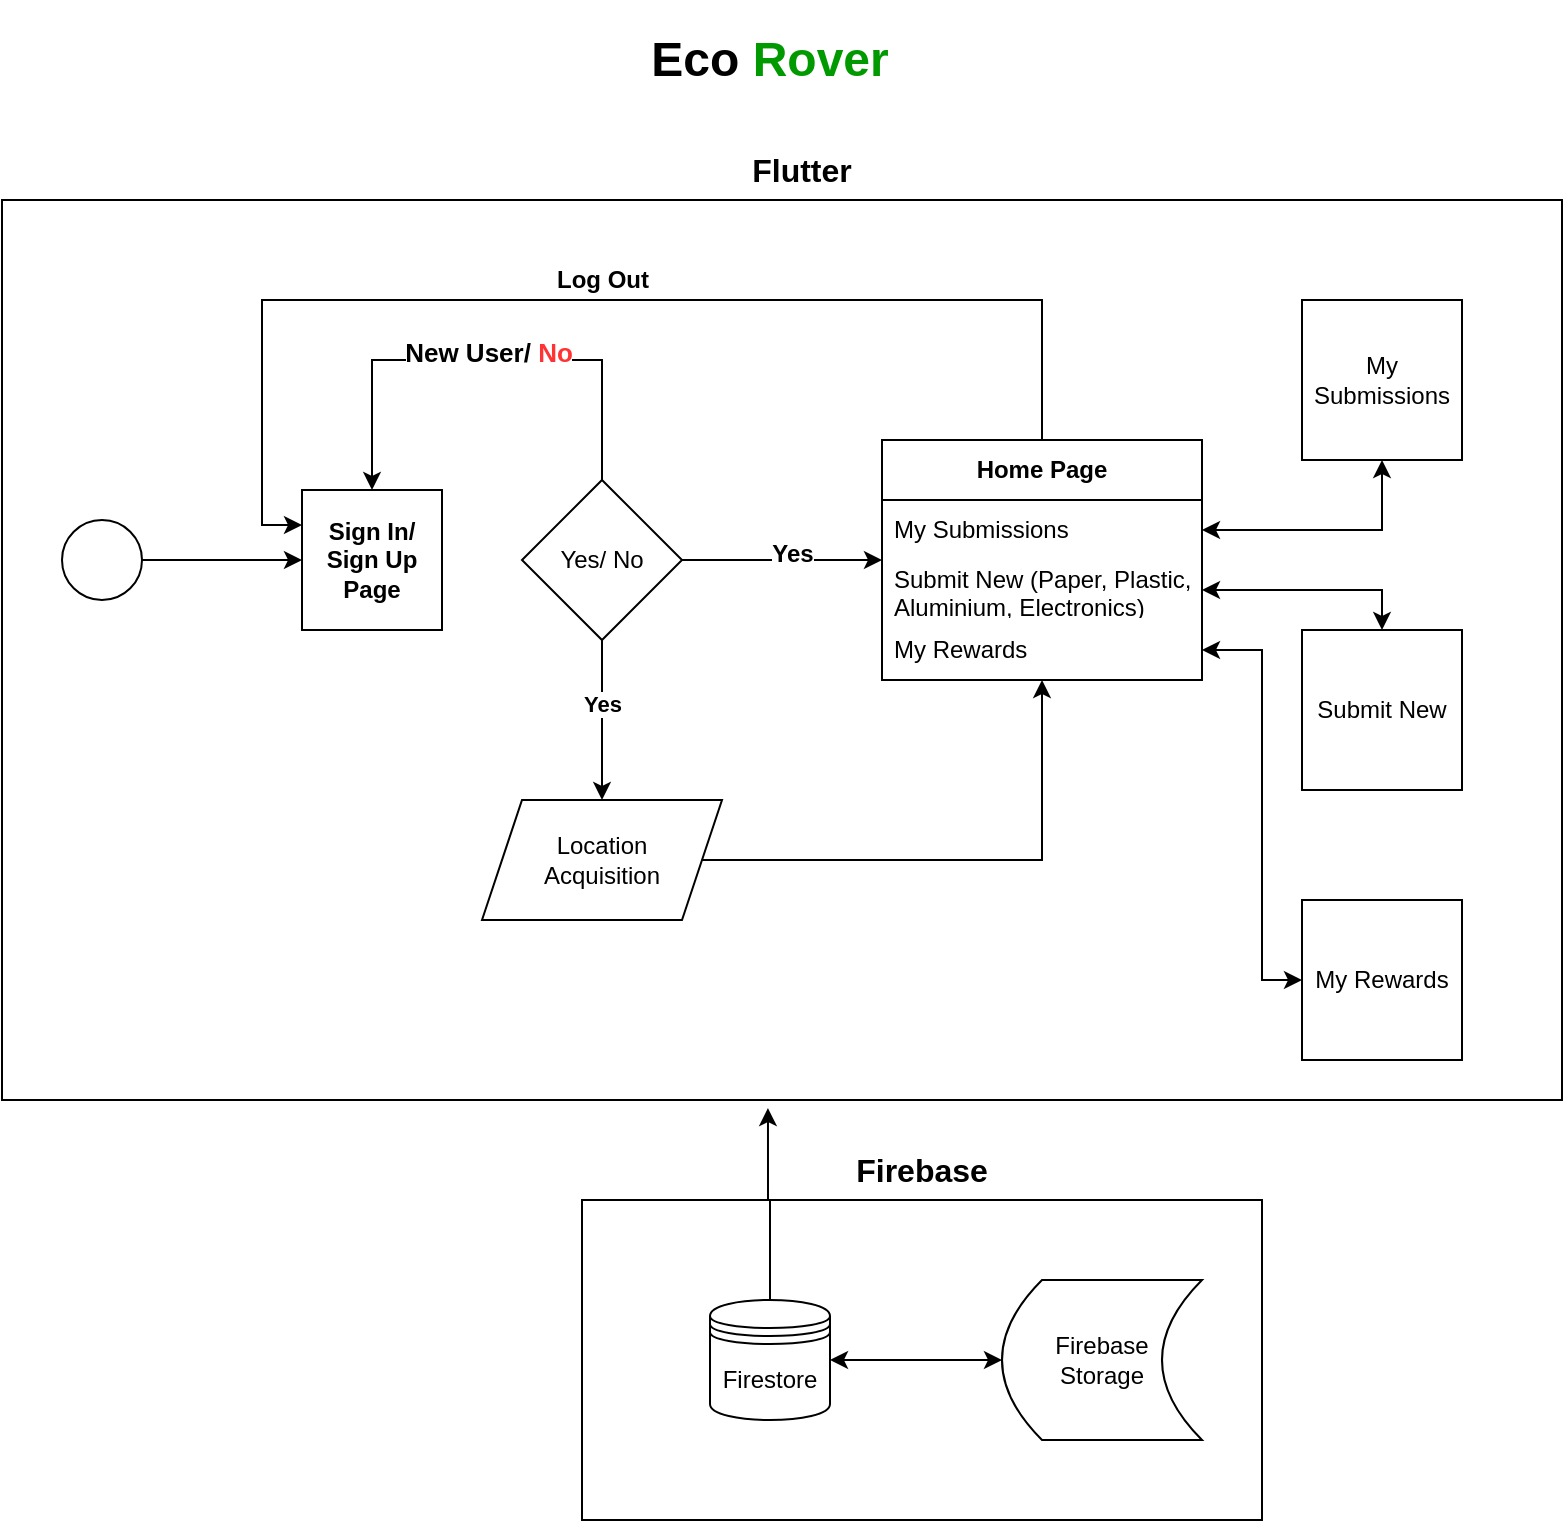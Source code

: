 <mxfile version="22.0.2" type="device">
  <diagram name="Page-1" id="n6lDj1kioED61fxHorZj">
    <mxGraphModel dx="1122" dy="696" grid="1" gridSize="10" guides="1" tooltips="1" connect="1" arrows="1" fold="1" page="1" pageScale="1" pageWidth="827" pageHeight="1169" math="0" shadow="0">
      <root>
        <mxCell id="0" />
        <mxCell id="1" parent="0" />
        <mxCell id="6ytGr7tCMyBoqUC2_lRp-40" value="" style="rounded=0;whiteSpace=wrap;html=1;" vertex="1" parent="1">
          <mxGeometry x="320" y="600" width="340" height="160" as="geometry" />
        </mxCell>
        <mxCell id="6ytGr7tCMyBoqUC2_lRp-32" value="" style="rounded=0;whiteSpace=wrap;html=1;" vertex="1" parent="1">
          <mxGeometry x="30" y="100" width="780" height="450" as="geometry" />
        </mxCell>
        <mxCell id="6ytGr7tCMyBoqUC2_lRp-1" value="&lt;h1&gt;&lt;font color=&quot;#000000&quot;&gt;Eco&lt;/font&gt;&lt;font color=&quot;#ff3333&quot;&gt; &lt;/font&gt;&lt;font color=&quot;#009900&quot;&gt;Rover&lt;/font&gt;&lt;/h1&gt;" style="text;html=1;strokeColor=none;fillColor=none;spacing=5;spacingTop=-20;whiteSpace=wrap;overflow=hidden;rounded=0;align=center;" vertex="1" parent="1">
          <mxGeometry x="319" y="10" width="190" height="50" as="geometry" />
        </mxCell>
        <mxCell id="6ytGr7tCMyBoqUC2_lRp-2" value="" style="ellipse;whiteSpace=wrap;html=1;aspect=fixed;" vertex="1" parent="1">
          <mxGeometry x="60" y="260" width="40" height="40" as="geometry" />
        </mxCell>
        <mxCell id="6ytGr7tCMyBoqUC2_lRp-4" value="&lt;b&gt;Sign In/ Sign Up Page&lt;/b&gt;" style="whiteSpace=wrap;html=1;aspect=fixed;" vertex="1" parent="1">
          <mxGeometry x="180" y="245" width="70" height="70" as="geometry" />
        </mxCell>
        <mxCell id="6ytGr7tCMyBoqUC2_lRp-5" value="" style="endArrow=classic;html=1;rounded=0;exitX=1;exitY=0.5;exitDx=0;exitDy=0;entryX=0;entryY=0.5;entryDx=0;entryDy=0;" edge="1" parent="1" source="6ytGr7tCMyBoqUC2_lRp-2" target="6ytGr7tCMyBoqUC2_lRp-4">
          <mxGeometry width="50" height="50" relative="1" as="geometry">
            <mxPoint x="390" y="330" as="sourcePoint" />
            <mxPoint x="150" y="290" as="targetPoint" />
          </mxGeometry>
        </mxCell>
        <mxCell id="6ytGr7tCMyBoqUC2_lRp-19" style="edgeStyle=orthogonalEdgeStyle;rounded=0;orthogonalLoop=1;jettySize=auto;html=1;entryX=0.5;entryY=0;entryDx=0;entryDy=0;" edge="1" parent="1" source="6ytGr7tCMyBoqUC2_lRp-6" target="6ytGr7tCMyBoqUC2_lRp-17">
          <mxGeometry relative="1" as="geometry" />
        </mxCell>
        <mxCell id="6ytGr7tCMyBoqUC2_lRp-20" value="&lt;b&gt;Yes&lt;/b&gt;" style="edgeLabel;html=1;align=center;verticalAlign=middle;resizable=0;points=[];" vertex="1" connectable="0" parent="6ytGr7tCMyBoqUC2_lRp-19">
          <mxGeometry x="-0.2" relative="1" as="geometry">
            <mxPoint as="offset" />
          </mxGeometry>
        </mxCell>
        <mxCell id="6ytGr7tCMyBoqUC2_lRp-6" value="Yes/ No" style="rhombus;whiteSpace=wrap;html=1;" vertex="1" parent="1">
          <mxGeometry x="290" y="240" width="80" height="80" as="geometry" />
        </mxCell>
        <mxCell id="6ytGr7tCMyBoqUC2_lRp-7" value="" style="endArrow=none;html=1;rounded=0;exitX=0.5;exitY=0;exitDx=0;exitDy=0;entryX=0.5;entryY=0;entryDx=0;entryDy=0;startArrow=classic;startFill=1;endFill=0;" edge="1" parent="1" source="6ytGr7tCMyBoqUC2_lRp-4" target="6ytGr7tCMyBoqUC2_lRp-6">
          <mxGeometry width="50" height="50" relative="1" as="geometry">
            <mxPoint x="390" y="330" as="sourcePoint" />
            <mxPoint x="440" y="280" as="targetPoint" />
            <Array as="points">
              <mxPoint x="215" y="180" />
              <mxPoint x="330" y="180" />
            </Array>
          </mxGeometry>
        </mxCell>
        <mxCell id="6ytGr7tCMyBoqUC2_lRp-8" value="&lt;b&gt;&lt;font style=&quot;font-size: 13px;&quot;&gt;New User/ &lt;font color=&quot;#ff3333&quot;&gt;No&lt;/font&gt;&lt;/font&gt;&lt;/b&gt;" style="edgeLabel;html=1;align=center;verticalAlign=middle;resizable=0;points=[];" vertex="1" connectable="0" parent="6ytGr7tCMyBoqUC2_lRp-7">
          <mxGeometry x="0.149" y="4" relative="1" as="geometry">
            <mxPoint x="-15" as="offset" />
          </mxGeometry>
        </mxCell>
        <mxCell id="6ytGr7tCMyBoqUC2_lRp-10" value="" style="endArrow=classic;html=1;rounded=0;exitX=1;exitY=0.5;exitDx=0;exitDy=0;entryX=0;entryY=0.5;entryDx=0;entryDy=0;" edge="1" parent="1" source="6ytGr7tCMyBoqUC2_lRp-6">
          <mxGeometry width="50" height="50" relative="1" as="geometry">
            <mxPoint x="390" y="330" as="sourcePoint" />
            <mxPoint x="470" y="280" as="targetPoint" />
          </mxGeometry>
        </mxCell>
        <mxCell id="6ytGr7tCMyBoqUC2_lRp-11" value="&lt;b&gt;&lt;font style=&quot;font-size: 12px;&quot;&gt;Yes&lt;/font&gt;&lt;/b&gt;" style="edgeLabel;html=1;align=center;verticalAlign=middle;resizable=0;points=[];" vertex="1" connectable="0" parent="6ytGr7tCMyBoqUC2_lRp-10">
          <mxGeometry x="0.1" y="4" relative="1" as="geometry">
            <mxPoint y="1" as="offset" />
          </mxGeometry>
        </mxCell>
        <mxCell id="6ytGr7tCMyBoqUC2_lRp-26" style="edgeStyle=orthogonalEdgeStyle;rounded=0;orthogonalLoop=1;jettySize=auto;html=1;entryX=0;entryY=0.25;entryDx=0;entryDy=0;" edge="1" parent="1" source="6ytGr7tCMyBoqUC2_lRp-12" target="6ytGr7tCMyBoqUC2_lRp-4">
          <mxGeometry relative="1" as="geometry">
            <Array as="points">
              <mxPoint x="550" y="150" />
              <mxPoint x="160" y="150" />
              <mxPoint x="160" y="262" />
            </Array>
          </mxGeometry>
        </mxCell>
        <mxCell id="6ytGr7tCMyBoqUC2_lRp-27" value="&lt;b&gt;&lt;font style=&quot;font-size: 12px;&quot;&gt;Log Out&lt;/font&gt;&lt;/b&gt;" style="edgeLabel;html=1;align=center;verticalAlign=middle;resizable=0;points=[];" vertex="1" connectable="0" parent="6ytGr7tCMyBoqUC2_lRp-26">
          <mxGeometry x="-0.023" y="4" relative="1" as="geometry">
            <mxPoint x="-1" y="-14" as="offset" />
          </mxGeometry>
        </mxCell>
        <mxCell id="6ytGr7tCMyBoqUC2_lRp-12" value="&lt;b&gt;Home Page&lt;/b&gt;" style="swimlane;fontStyle=0;childLayout=stackLayout;horizontal=1;startSize=30;horizontalStack=0;resizeParent=1;resizeParentMax=0;resizeLast=0;collapsible=1;marginBottom=0;whiteSpace=wrap;html=1;" vertex="1" parent="1">
          <mxGeometry x="470" y="220" width="160" height="120" as="geometry" />
        </mxCell>
        <mxCell id="6ytGr7tCMyBoqUC2_lRp-13" value="My Submissions" style="text;strokeColor=none;fillColor=none;align=left;verticalAlign=middle;spacingLeft=4;spacingRight=4;overflow=hidden;points=[[0,0.5],[1,0.5]];portConstraint=eastwest;rotatable=0;whiteSpace=wrap;html=1;" vertex="1" parent="6ytGr7tCMyBoqUC2_lRp-12">
          <mxGeometry y="30" width="160" height="30" as="geometry" />
        </mxCell>
        <mxCell id="6ytGr7tCMyBoqUC2_lRp-14" value="Submit New (Paper, Plastic, Aluminium, Electronics)&lt;br&gt;" style="text;strokeColor=none;fillColor=none;align=left;verticalAlign=middle;spacingLeft=4;spacingRight=4;overflow=hidden;points=[[0,0.5],[1,0.5]];portConstraint=eastwest;rotatable=0;whiteSpace=wrap;html=1;" vertex="1" parent="6ytGr7tCMyBoqUC2_lRp-12">
          <mxGeometry y="60" width="160" height="30" as="geometry" />
        </mxCell>
        <mxCell id="6ytGr7tCMyBoqUC2_lRp-28" value="My Rewards" style="text;strokeColor=none;fillColor=none;align=left;verticalAlign=middle;spacingLeft=4;spacingRight=4;overflow=hidden;points=[[0,0.5],[1,0.5]];portConstraint=eastwest;rotatable=0;whiteSpace=wrap;html=1;" vertex="1" parent="6ytGr7tCMyBoqUC2_lRp-12">
          <mxGeometry y="90" width="160" height="30" as="geometry" />
        </mxCell>
        <mxCell id="6ytGr7tCMyBoqUC2_lRp-21" style="edgeStyle=orthogonalEdgeStyle;rounded=0;orthogonalLoop=1;jettySize=auto;html=1;" edge="1" parent="1" source="6ytGr7tCMyBoqUC2_lRp-17" target="6ytGr7tCMyBoqUC2_lRp-12">
          <mxGeometry relative="1" as="geometry" />
        </mxCell>
        <mxCell id="6ytGr7tCMyBoqUC2_lRp-17" value="Location &lt;br&gt;Acquisition" style="shape=parallelogram;perimeter=parallelogramPerimeter;whiteSpace=wrap;html=1;fixedSize=1;" vertex="1" parent="1">
          <mxGeometry x="270" y="400" width="120" height="60" as="geometry" />
        </mxCell>
        <mxCell id="6ytGr7tCMyBoqUC2_lRp-23" style="edgeStyle=orthogonalEdgeStyle;rounded=0;orthogonalLoop=1;jettySize=auto;html=1;entryX=1;entryY=0.5;entryDx=0;entryDy=0;startArrow=classic;startFill=1;" edge="1" parent="1" source="6ytGr7tCMyBoqUC2_lRp-22" target="6ytGr7tCMyBoqUC2_lRp-13">
          <mxGeometry relative="1" as="geometry" />
        </mxCell>
        <mxCell id="6ytGr7tCMyBoqUC2_lRp-22" value="My Submissions" style="whiteSpace=wrap;html=1;aspect=fixed;" vertex="1" parent="1">
          <mxGeometry x="680" y="150" width="80" height="80" as="geometry" />
        </mxCell>
        <mxCell id="6ytGr7tCMyBoqUC2_lRp-25" style="edgeStyle=orthogonalEdgeStyle;rounded=0;orthogonalLoop=1;jettySize=auto;html=1;entryX=1;entryY=0.5;entryDx=0;entryDy=0;startArrow=classic;startFill=1;" edge="1" parent="1" source="6ytGr7tCMyBoqUC2_lRp-24" target="6ytGr7tCMyBoqUC2_lRp-14">
          <mxGeometry relative="1" as="geometry" />
        </mxCell>
        <mxCell id="6ytGr7tCMyBoqUC2_lRp-24" value="Submit New" style="whiteSpace=wrap;html=1;aspect=fixed;" vertex="1" parent="1">
          <mxGeometry x="680" y="315" width="80" height="80" as="geometry" />
        </mxCell>
        <mxCell id="6ytGr7tCMyBoqUC2_lRp-31" style="edgeStyle=orthogonalEdgeStyle;rounded=0;orthogonalLoop=1;jettySize=auto;html=1;entryX=1;entryY=0.5;entryDx=0;entryDy=0;startArrow=classic;startFill=1;" edge="1" parent="1" source="6ytGr7tCMyBoqUC2_lRp-30" target="6ytGr7tCMyBoqUC2_lRp-28">
          <mxGeometry relative="1" as="geometry">
            <Array as="points">
              <mxPoint x="660" y="490" />
              <mxPoint x="660" y="325" />
            </Array>
          </mxGeometry>
        </mxCell>
        <mxCell id="6ytGr7tCMyBoqUC2_lRp-30" value="My Rewards" style="whiteSpace=wrap;html=1;aspect=fixed;" vertex="1" parent="1">
          <mxGeometry x="680" y="450" width="80" height="80" as="geometry" />
        </mxCell>
        <mxCell id="6ytGr7tCMyBoqUC2_lRp-33" value="&lt;b&gt;&lt;font style=&quot;font-size: 16px;&quot;&gt;Flutter&lt;/font&gt;&lt;/b&gt;" style="text;html=1;strokeColor=none;fillColor=none;align=center;verticalAlign=middle;whiteSpace=wrap;rounded=0;" vertex="1" parent="1">
          <mxGeometry x="400" y="70" width="60" height="30" as="geometry" />
        </mxCell>
        <mxCell id="6ytGr7tCMyBoqUC2_lRp-35" value="Firestore" style="shape=datastore;whiteSpace=wrap;html=1;" vertex="1" parent="1">
          <mxGeometry x="384" y="650" width="60" height="60" as="geometry" />
        </mxCell>
        <mxCell id="6ytGr7tCMyBoqUC2_lRp-39" style="edgeStyle=orthogonalEdgeStyle;rounded=0;orthogonalLoop=1;jettySize=auto;html=1;entryX=1;entryY=0.5;entryDx=0;entryDy=0;startArrow=classic;startFill=1;" edge="1" parent="1" source="6ytGr7tCMyBoqUC2_lRp-37" target="6ytGr7tCMyBoqUC2_lRp-35">
          <mxGeometry relative="1" as="geometry" />
        </mxCell>
        <mxCell id="6ytGr7tCMyBoqUC2_lRp-37" value="Firebase &lt;br&gt;Storage" style="shape=dataStorage;whiteSpace=wrap;html=1;fixedSize=1;" vertex="1" parent="1">
          <mxGeometry x="530" y="640" width="100" height="80" as="geometry" />
        </mxCell>
        <mxCell id="6ytGr7tCMyBoqUC2_lRp-38" style="edgeStyle=orthogonalEdgeStyle;rounded=0;orthogonalLoop=1;jettySize=auto;html=1;entryX=0.491;entryY=1.009;entryDx=0;entryDy=0;entryPerimeter=0;" edge="1" parent="1" source="6ytGr7tCMyBoqUC2_lRp-35" target="6ytGr7tCMyBoqUC2_lRp-32">
          <mxGeometry relative="1" as="geometry" />
        </mxCell>
        <mxCell id="6ytGr7tCMyBoqUC2_lRp-41" value="&lt;b&gt;&lt;font style=&quot;font-size: 16px;&quot;&gt;Firebase&lt;/font&gt;&lt;/b&gt;" style="text;html=1;strokeColor=none;fillColor=none;align=center;verticalAlign=middle;whiteSpace=wrap;rounded=0;" vertex="1" parent="1">
          <mxGeometry x="460" y="570" width="60" height="30" as="geometry" />
        </mxCell>
      </root>
    </mxGraphModel>
  </diagram>
</mxfile>
